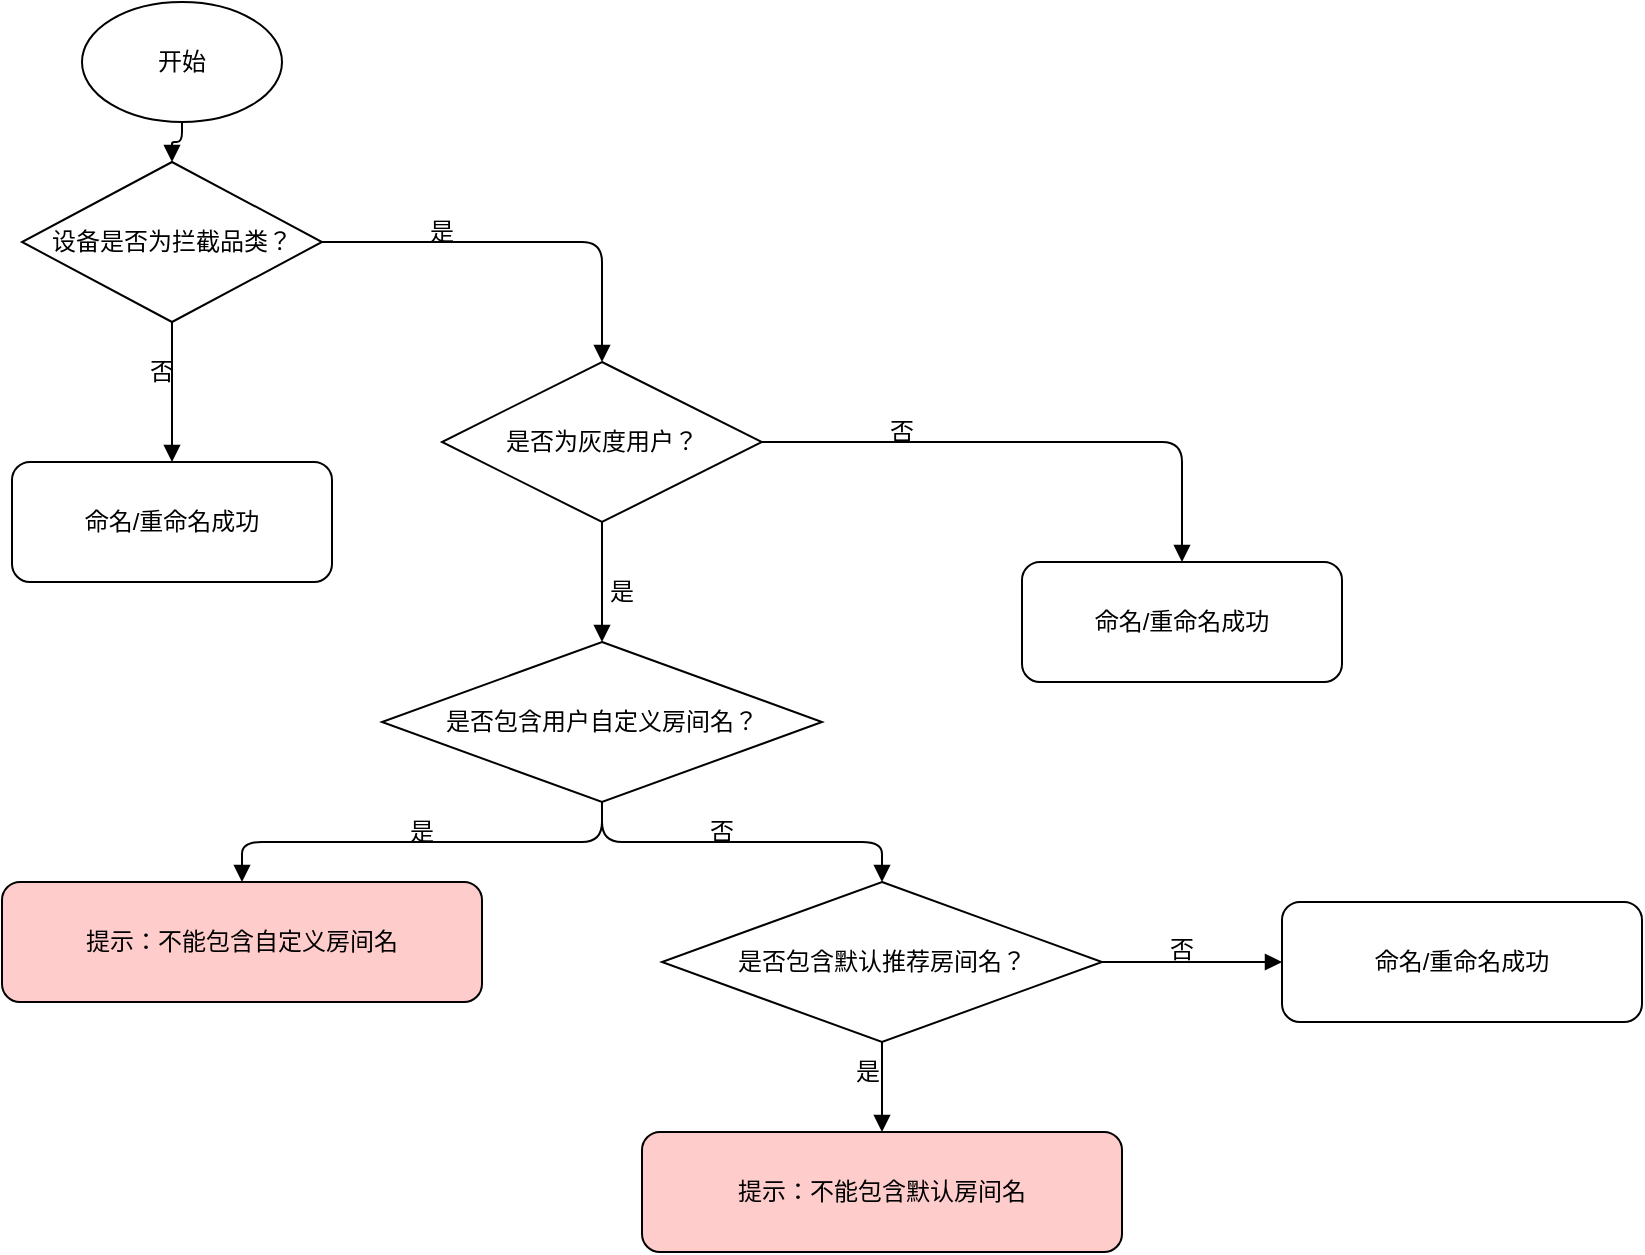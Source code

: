 <mxfile version="28.0.7">
  <diagram name="设备命名校验流程" id="6oob6z-n-mkgtFO_7ctP">
    <mxGraphModel dx="1426" dy="761" grid="1" gridSize="10" guides="1" tooltips="1" connect="1" arrows="1" fold="1" page="1" pageScale="1" pageWidth="827" pageHeight="1169" math="0" shadow="0">
      <root>
        <mxCell id="0" />
        <mxCell id="1" parent="0" />
        <mxCell id="Hz9hQHW_DnN3xQdxtWZj-20" value="开始" style="ellipse;whiteSpace=wrap;html=1;" vertex="1" parent="1">
          <mxGeometry x="160" y="20" width="100" height="60" as="geometry" />
        </mxCell>
        <mxCell id="Hz9hQHW_DnN3xQdxtWZj-21" value="设备是否为拦截品类？" style="rhombus;whiteSpace=wrap;html=1;" vertex="1" parent="1">
          <mxGeometry x="130" y="100" width="150" height="80" as="geometry" />
        </mxCell>
        <mxCell id="Hz9hQHW_DnN3xQdxtWZj-22" value="命名/重命名成功" style="rounded=1;whiteSpace=wrap;html=1;" vertex="1" parent="1">
          <mxGeometry x="125" y="250" width="160" height="60" as="geometry" />
        </mxCell>
        <mxCell id="Hz9hQHW_DnN3xQdxtWZj-23" value="是否为灰度用户？" style="rhombus;whiteSpace=wrap;html=1;" vertex="1" parent="1">
          <mxGeometry x="340" y="200" width="160" height="80" as="geometry" />
        </mxCell>
        <mxCell id="Hz9hQHW_DnN3xQdxtWZj-24" value="命名/重命名成功" style="rounded=1;whiteSpace=wrap;html=1;" vertex="1" parent="1">
          <mxGeometry x="630" y="300" width="160" height="60" as="geometry" />
        </mxCell>
        <mxCell id="Hz9hQHW_DnN3xQdxtWZj-25" value="是否包含用户自定义房间名？" style="rhombus;whiteSpace=wrap;html=1;" vertex="1" parent="1">
          <mxGeometry x="310" y="340" width="220" height="80" as="geometry" />
        </mxCell>
        <mxCell id="Hz9hQHW_DnN3xQdxtWZj-26" value="提示：不能包含自定义房间名" style="rounded=1;fillColor=#FFCCCC;whiteSpace=wrap;html=1;" vertex="1" parent="1">
          <mxGeometry x="120" y="460" width="240" height="60" as="geometry" />
        </mxCell>
        <mxCell id="Hz9hQHW_DnN3xQdxtWZj-27" value="是否包含默认推荐房间名？" style="rhombus;whiteSpace=wrap;html=1;" vertex="1" parent="1">
          <mxGeometry x="450" y="460" width="220" height="80" as="geometry" />
        </mxCell>
        <mxCell id="Hz9hQHW_DnN3xQdxtWZj-28" value="提示：不能包含默认房间名" style="rounded=1;fillColor=#FFCCCC;whiteSpace=wrap;html=1;" vertex="1" parent="1">
          <mxGeometry x="440" y="585" width="240" height="60" as="geometry" />
        </mxCell>
        <mxCell id="Hz9hQHW_DnN3xQdxtWZj-29" value="命名/重命名成功" style="rounded=1;whiteSpace=wrap;html=1;" vertex="1" parent="1">
          <mxGeometry x="760" y="470" width="180" height="60" as="geometry" />
        </mxCell>
        <mxCell id="Hz9hQHW_DnN3xQdxtWZj-30" style="edgeStyle=orthogonalEdgeStyle;endArrow=block;html=1;" edge="1" parent="1" source="Hz9hQHW_DnN3xQdxtWZj-20" target="Hz9hQHW_DnN3xQdxtWZj-21">
          <mxGeometry relative="1" as="geometry" />
        </mxCell>
        <mxCell id="Hz9hQHW_DnN3xQdxtWZj-31" style="edgeStyle=orthogonalEdgeStyle;endArrow=block;html=1;" edge="1" parent="1" source="Hz9hQHW_DnN3xQdxtWZj-21" target="Hz9hQHW_DnN3xQdxtWZj-22">
          <mxGeometry relative="1" as="geometry">
            <mxPoint x="110" y="140" as="targetPoint" />
          </mxGeometry>
        </mxCell>
        <mxCell id="Hz9hQHW_DnN3xQdxtWZj-32" style="edgeStyle=orthogonalEdgeStyle;endArrow=block;html=1;" edge="1" parent="1" source="Hz9hQHW_DnN3xQdxtWZj-21" target="Hz9hQHW_DnN3xQdxtWZj-23">
          <mxGeometry relative="1" as="geometry" />
        </mxCell>
        <mxCell id="Hz9hQHW_DnN3xQdxtWZj-33" style="edgeStyle=orthogonalEdgeStyle;endArrow=block;html=1;" edge="1" parent="1" source="Hz9hQHW_DnN3xQdxtWZj-23" target="Hz9hQHW_DnN3xQdxtWZj-24">
          <mxGeometry relative="1" as="geometry">
            <mxPoint x="460" y="260" as="targetPoint" />
          </mxGeometry>
        </mxCell>
        <mxCell id="Hz9hQHW_DnN3xQdxtWZj-34" style="edgeStyle=orthogonalEdgeStyle;endArrow=block;html=1;" edge="1" parent="1" source="Hz9hQHW_DnN3xQdxtWZj-23" target="Hz9hQHW_DnN3xQdxtWZj-25">
          <mxGeometry relative="1" as="geometry" />
        </mxCell>
        <mxCell id="Hz9hQHW_DnN3xQdxtWZj-35" style="edgeStyle=orthogonalEdgeStyle;endArrow=block;html=1;" edge="1" parent="1" source="Hz9hQHW_DnN3xQdxtWZj-25" target="Hz9hQHW_DnN3xQdxtWZj-26">
          <mxGeometry relative="1" as="geometry" />
        </mxCell>
        <mxCell id="Hz9hQHW_DnN3xQdxtWZj-36" style="edgeStyle=orthogonalEdgeStyle;endArrow=block;html=1;" edge="1" parent="1" source="Hz9hQHW_DnN3xQdxtWZj-25" target="Hz9hQHW_DnN3xQdxtWZj-27">
          <mxGeometry relative="1" as="geometry" />
        </mxCell>
        <mxCell id="Hz9hQHW_DnN3xQdxtWZj-37" style="edgeStyle=orthogonalEdgeStyle;endArrow=block;html=1;" edge="1" parent="1" source="Hz9hQHW_DnN3xQdxtWZj-27" target="Hz9hQHW_DnN3xQdxtWZj-28">
          <mxGeometry relative="1" as="geometry" />
        </mxCell>
        <mxCell id="Hz9hQHW_DnN3xQdxtWZj-38" style="edgeStyle=orthogonalEdgeStyle;endArrow=block;html=1;" edge="1" parent="1" source="Hz9hQHW_DnN3xQdxtWZj-27" target="Hz9hQHW_DnN3xQdxtWZj-29">
          <mxGeometry relative="1" as="geometry" />
        </mxCell>
        <mxCell id="Hz9hQHW_DnN3xQdxtWZj-39" value="是" style="text;html=1;align=center;verticalAlign=middle;whiteSpace=wrap;rounded=0;" vertex="1" parent="1">
          <mxGeometry x="310" y="120" width="60" height="30" as="geometry" />
        </mxCell>
        <mxCell id="Hz9hQHW_DnN3xQdxtWZj-40" value="是" style="text;html=1;align=center;verticalAlign=middle;whiteSpace=wrap;rounded=0;" vertex="1" parent="1">
          <mxGeometry x="400" y="300" width="60" height="30" as="geometry" />
        </mxCell>
        <mxCell id="Hz9hQHW_DnN3xQdxtWZj-41" value="是" style="text;html=1;align=center;verticalAlign=middle;whiteSpace=wrap;rounded=0;" vertex="1" parent="1">
          <mxGeometry x="523" y="540" width="60" height="30" as="geometry" />
        </mxCell>
        <mxCell id="Hz9hQHW_DnN3xQdxtWZj-42" value="是" style="text;html=1;align=center;verticalAlign=middle;whiteSpace=wrap;rounded=0;" vertex="1" parent="1">
          <mxGeometry x="300" y="420" width="60" height="30" as="geometry" />
        </mxCell>
        <mxCell id="Hz9hQHW_DnN3xQdxtWZj-43" value="否" style="text;html=1;align=center;verticalAlign=middle;whiteSpace=wrap;rounded=0;" vertex="1" parent="1">
          <mxGeometry x="170" y="190" width="60" height="30" as="geometry" />
        </mxCell>
        <mxCell id="Hz9hQHW_DnN3xQdxtWZj-44" value="否" style="text;html=1;align=center;verticalAlign=middle;whiteSpace=wrap;rounded=0;" vertex="1" parent="1">
          <mxGeometry x="450" y="420" width="60" height="30" as="geometry" />
        </mxCell>
        <mxCell id="Hz9hQHW_DnN3xQdxtWZj-45" value="否" style="text;html=1;align=center;verticalAlign=middle;whiteSpace=wrap;rounded=0;" vertex="1" parent="1">
          <mxGeometry x="680" y="479" width="60" height="30" as="geometry" />
        </mxCell>
        <mxCell id="Hz9hQHW_DnN3xQdxtWZj-46" value="否" style="text;html=1;align=center;verticalAlign=middle;whiteSpace=wrap;rounded=0;" vertex="1" parent="1">
          <mxGeometry x="540" y="220" width="60" height="30" as="geometry" />
        </mxCell>
      </root>
    </mxGraphModel>
  </diagram>
</mxfile>
